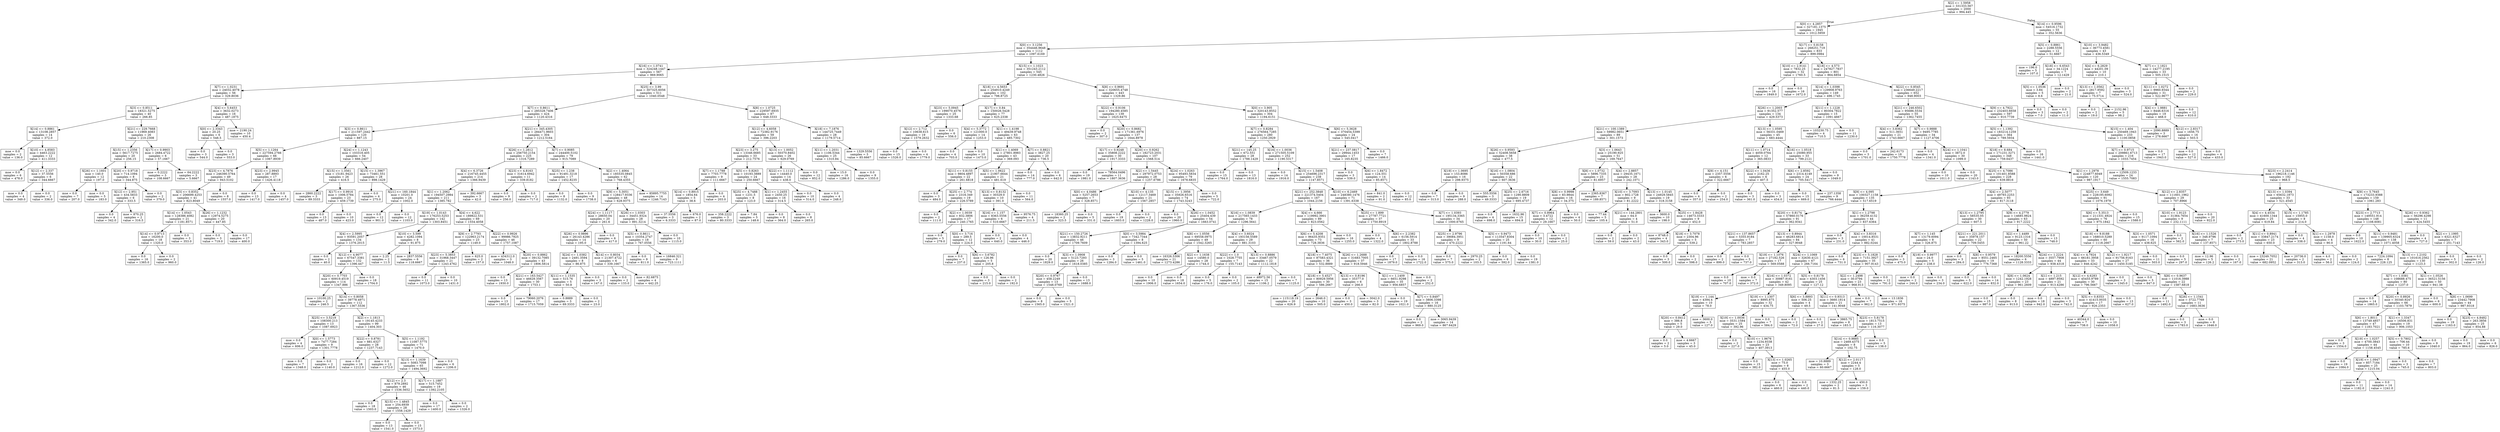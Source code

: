 digraph Tree {
node [shape=box] ;
0 [label="X[2] <= 1.5958\nmse = 331333.567\nsamples = 2000\nvalue = 994.445"] ;
1 [label="X[0] <= 4.2857\nmse = 327181.1375\nsamples = 1945\nvalue = 1012.5959"] ;
0 -> 1 [labeldistance=2.5, labelangle=45, headlabel="True"] ;
2 [label="X[0] <= 3.1256\nmse = 354446.9648\nsamples = 1112\nvalue = 1097.6169"] ;
1 -> 2 ;
3 [label="X[16] <= 1.0741\nmse = 324248.1447\nsamples = 567\nvalue = 969.9065"] ;
2 -> 3 ;
4 [label="X[7] <= 1.0231\nmse = 24032.4078\nsamples = 56\nvalue = 329.8036"] ;
3 -> 4 ;
5 [label="X[3] <= 0.8511\nmse = 18321.5275\nsamples = 40\nvalue = 266.85"] ;
4 -> 5 ;
6 [label="X[14] <= 0.8861\nmse = 13108.2857\nsamples = 14\nvalue = 372.0"] ;
5 -> 6 ;
7 [label="mse = 0.0\nsamples = 2\nvalue = 136.0"] ;
6 -> 7 ;
8 [label="X[10] <= 4.8583\nmse = 4463.2222\nsamples = 12\nvalue = 411.3333"] ;
6 -> 8 ;
9 [label="mse = 0.0\nsamples = 6\nvalue = 478.0"] ;
8 -> 9 ;
10 [label="X[12] <= 2.337\nmse = 37.5556\nsamples = 6\nvalue = 344.6667"] ;
8 -> 10 ;
11 [label="mse = 0.0\nsamples = 4\nvalue = 349.0"] ;
10 -> 11 ;
12 [label="mse = 0.0\nsamples = 2\nvalue = 336.0"] ;
10 -> 12 ;
13 [label="X[21] <= 229.7668\nmse = 11969.4083\nsamples = 26\nvalue = 210.2308"] ;
5 -> 13 ;
14 [label="X[15] <= 1.2356\nmse = 5617.7275\nsamples = 20\nvalue = 256.15"] ;
13 -> 14 ;
15 [label="X[26] <= 1.1601\nmse = 140.0\nsamples = 12\nvalue = 197.0"] ;
14 -> 15 ;
16 [label="mse = 0.0\nsamples = 7\nvalue = 207.0"] ;
15 -> 16 ;
17 [label="mse = 0.0\nsamples = 5\nvalue = 183.0"] ;
15 -> 17 ;
18 [label="X[20] <= 0.9718\nmse = 714.1094\nsamples = 8\nvalue = 344.875"] ;
14 -> 18 ;
19 [label="X[12] <= 2.951\nmse = 434.5833\nsamples = 6\nvalue = 333.5"] ;
18 -> 19 ;
20 [label="mse = 0.0\nsamples = 4\nvalue = 342.0"] ;
19 -> 20 ;
21 [label="mse = 870.25\nsamples = 2\nvalue = 316.5"] ;
19 -> 21 ;
22 [label="mse = 0.0\nsamples = 2\nvalue = 379.0"] ;
18 -> 22 ;
23 [label="X[17] <= 0.9903\nmse = 2684.4722\nsamples = 6\nvalue = 57.1667"] ;
13 -> 23 ;
24 [label="mse = 0.2222\nsamples = 3\nvalue = 108.6667"] ;
23 -> 24 ;
25 [label="mse = 64.2222\nsamples = 3\nvalue = 5.6667"] ;
23 -> 25 ;
26 [label="X[4] <= 5.6453\nmse = 3632.0273\nsamples = 16\nvalue = 487.1875"] ;
4 -> 26 ;
27 [label="X[0] <= 2.3343\nmse = 20.25\nsamples = 6\nvalue = 548.5"] ;
26 -> 27 ;
28 [label="mse = 0.0\nsamples = 3\nvalue = 544.0"] ;
27 -> 28 ;
29 [label="mse = 0.0\nsamples = 3\nvalue = 553.0"] ;
27 -> 29 ;
30 [label="mse = 2190.24\nsamples = 10\nvalue = 450.4"] ;
26 -> 30 ;
31 [label="X[25] <= 3.99\nmse = 307325.6056\nsamples = 511\nvalue = 1040.0548"] ;
3 -> 31 ;
32 [label="X[7] <= 0.8611\nmse = 285328.7406\nsamples = 424\nvalue = 1120.4316"] ;
31 -> 32 ;
33 [label="X[3] <= 0.8611\nmse = 211597.2442\nsamples = 120\nvalue = 887.15"] ;
32 -> 33 ;
34 [label="X[5] <= 1.1264\nmse = 227594.2766\nsamples = 66\nvalue = 1067.8939"] ;
33 -> 34 ;
35 [label="X[23] <= 4.7876\nmse = 246390.5764\nsamples = 49\nvalue = 943.5102"] ;
34 -> 35 ;
36 [label="X[3] <= 0.8352\nmse = 206699.4253\nsamples = 41\nvalue = 823.8049"] ;
35 -> 36 ;
37 [label="X[14] <= 1.0543\nmse = 128386.4082\nsamples = 21\nvalue = 1181.8571"] ;
36 -> 37 ;
38 [label="X[14] <= 0.9713\nmse = 16200.0\nsamples = 18\nvalue = 1320.0"] ;
37 -> 38 ;
39 [label="mse = 0.0\nsamples = 16\nvalue = 1365.0"] ;
38 -> 39 ;
40 [label="mse = 0.0\nsamples = 2\nvalue = 960.0"] ;
38 -> 40 ;
41 [label="mse = 0.0\nsamples = 3\nvalue = 353.0"] ;
37 -> 41 ;
42 [label="X[26] <= 1.1232\nmse = 12974.5275\nsamples = 20\nvalue = 447.85"] ;
36 -> 42 ;
43 [label="mse = 0.0\nsamples = 3\nvalue = 719.0"] ;
42 -> 43 ;
44 [label="mse = 0.0\nsamples = 17\nvalue = 400.0"] ;
42 -> 44 ;
45 [label="mse = 0.0\nsamples = 8\nvalue = 1557.0"] ;
35 -> 45 ;
46 [label="X[23] <= 2.9945\nmse = 287.8893\nsamples = 17\nvalue = 1426.4118"] ;
34 -> 46 ;
47 [label="mse = 0.0\nsamples = 13\nvalue = 1417.0"] ;
46 -> 47 ;
48 [label="mse = 0.0\nsamples = 4\nvalue = 1457.0"] ;
46 -> 48 ;
49 [label="X[24] <= 1.1243\nmse = 103316.405\nsamples = 54\nvalue = 666.2407"] ;
33 -> 49 ;
50 [label="X[15] <= 1.3561\nmse = 15181.9423\nsamples = 26\nvalue = 416.5"] ;
49 -> 50 ;
51 [label="mse = 2860.2222\nsamples = 3\nvalue = 89.3333"] ;
50 -> 51 ;
52 [label="X[17] <= 0.9916\nmse = 1006.5784\nsamples = 23\nvalue = 459.1739"] ;
50 -> 52 ;
53 [label="mse = 0.0\nsamples = 13\nvalue = 487.0"] ;
52 -> 53 ;
54 [label="mse = 0.0\nsamples = 10\nvalue = 423.0"] ;
52 -> 54 ;
55 [label="X[15] <= 1.3967\nmse = 73461.551\nsamples = 28\nvalue = 898.1429"] ;
49 -> 55 ;
56 [label="mse = 0.0\nsamples = 4\nvalue = 275.0"] ;
55 -> 56 ;
57 [label="X[21] <= 160.1844\nmse = 10201.0\nsamples = 24\nvalue = 1002.0"] ;
55 -> 57 ;
58 [label="mse = 0.0\nsamples = 12\nvalue = 901.0"] ;
57 -> 58 ;
59 [label="mse = 0.0\nsamples = 12\nvalue = 1103.0"] ;
57 -> 59 ;
60 [label="X[21] <= 345.4305\nmse = 284471.9603\nsamples = 304\nvalue = 1212.5164"] ;
32 -> 60 ;
61 [label="X[26] <= 1.2812\nmse = 256750.2154\nsamples = 225\nvalue = 1316.7289"] ;
60 -> 61 ;
62 [label="X[4] <= 6.3726\nmse = 216745.4455\nsamples = 214\nvalue = 1366.9439"] ;
61 -> 62 ;
63 [label="X[1] <= 1.2062\nmse = 194507.2984\nsamples = 211\nvalue = 1385.782"] ;
62 -> 63 ;
64 [label="X[19] <= 1.0143\nmse = 176253.5253\nsamples = 142\nvalue = 1303.8451"] ;
63 -> 64 ;
65 [label="X[4] <= 2.5995\nmse = 93591.2057\nsamples = 134\nvalue = 1376.2015"] ;
64 -> 65 ;
66 [label="mse = 0.0\nsamples = 2\nvalue = 40.0"] ;
65 -> 66 ;
67 [label="X[12] <= 4.9077\nmse = 67547.3381\nsamples = 132\nvalue = 1396.447"] ;
65 -> 67 ;
68 [label="X[20] <= 0.7703\nmse = 60919.4519\nsamples = 114\nvalue = 1347.886"] ;
67 -> 68 ;
69 [label="mse = 10100.25\nsamples = 2\nvalue = 246.5"] ;
68 -> 69 ;
70 [label="X[14] <= 0.8058\nmse = 39778.4971\nsamples = 112\nvalue = 1367.5536"] ;
68 -> 70 ;
71 [label="X[25] <= 3.5219\nmse = 108300.213\nsamples = 13\nvalue = 1087.6923"] ;
70 -> 71 ;
72 [label="mse = 0.0\nsamples = 4\nvalue = 606.0"] ;
71 -> 72 ;
73 [label="X[0] <= 1.5773\nmse = 7477.7284\nsamples = 9\nvalue = 1301.7778"] ;
71 -> 73 ;
74 [label="mse = 0.0\nsamples = 7\nvalue = 1348.0"] ;
73 -> 74 ;
75 [label="mse = 0.0\nsamples = 2\nvalue = 1140.0"] ;
73 -> 75 ;
76 [label="X[2] <= 1.1813\nmse = 19145.4233\nsamples = 99\nvalue = 1404.303"] ;
70 -> 76 ;
77 [label="X[22] <= 0.8781\nmse = 881.6327\nsamples = 28\nvalue = 1237.7143"] ;
76 -> 77 ;
78 [label="mse = 0.0\nsamples = 16\nvalue = 1212.0"] ;
77 -> 78 ;
79 [label="mse = 0.0\nsamples = 12\nvalue = 1272.0"] ;
77 -> 79 ;
80 [label="X[5] <= 1.1192\nmse = 11087.5775\nsamples = 71\nvalue = 1470.0"] ;
76 -> 80 ;
81 [label="X[13] <= 1.1639\nmse = 5083.7098\nsamples = 65\nvalue = 1494.3692"] ;
80 -> 81 ;
82 [label="X[12] <= 2.3\nmse = 879.2892\nsamples = 46\nvalue = 1536.5652"] ;
81 -> 82 ;
83 [label="mse = 0.0\nsamples = 18\nvalue = 1503.0"] ;
82 -> 83 ;
84 [label="X[15] <= 1.4845\nmse = 254.6939\nsamples = 28\nvalue = 1558.1429"] ;
82 -> 84 ;
85 [label="mse = 0.0\nsamples = 13\nvalue = 1541.0"] ;
84 -> 85 ;
86 [label="mse = 0.0\nsamples = 15\nvalue = 1573.0"] ;
84 -> 86 ;
87 [label="X[17] <= 1.1887\nmse = 515.7452\nsamples = 19\nvalue = 1392.2105"] ;
81 -> 87 ;
88 [label="mse = 0.0\nsamples = 17\nvalue = 1400.0"] ;
87 -> 88 ;
89 [label="mse = 0.0\nsamples = 2\nvalue = 1326.0"] ;
87 -> 89 ;
90 [label="mse = 0.0\nsamples = 6\nvalue = 1206.0"] ;
80 -> 90 ;
91 [label="mse = 0.0\nsamples = 18\nvalue = 1704.0"] ;
67 -> 91 ;
92 [label="X[10] <= 3.599\nmse = 4282.1094\nsamples = 8\nvalue = 91.875"] ;
64 -> 92 ;
93 [label="mse = 2.25\nsamples = 2\nvalue = 11.5"] ;
92 -> 93 ;
94 [label="mse = 2837.5556\nsamples = 6\nvalue = 118.6667"] ;
92 -> 94 ;
95 [label="X[4] <= 4.622\nmse = 189822.531\nsamples = 69\nvalue = 1554.4058"] ;
63 -> 95 ;
96 [label="X[9] <= 2.7793\nmse = 122963.2174\nsamples = 23\nvalue = 1149.0"] ;
95 -> 96 ;
97 [label="X[23] <= 5.3853\nmse = 31968.3447\nsamples = 21\nvalue = 1243.4762"] ;
96 -> 97 ;
98 [label="mse = 0.0\nsamples = 11\nvalue = 1073.0"] ;
97 -> 98 ;
99 [label="mse = 0.0\nsamples = 10\nvalue = 1431.0"] ;
97 -> 99 ;
100 [label="mse = 625.0\nsamples = 2\nvalue = 157.0"] ;
96 -> 100 ;
101 [label="X[22] <= 0.9926\nmse = 99986.7925\nsamples = 46\nvalue = 1757.1087"] ;
95 -> 101 ;
102 [label="mse = 434312.0\nsamples = 3\nvalue = 1048.0"] ;
101 -> 102 ;
103 [label="X[20] <= 0.8862\nmse = 39132.7085\nsamples = 43\nvalue = 1806.5814"] ;
101 -> 103 ;
104 [label="mse = 0.0\nsamples = 13\nvalue = 1930.0"] ;
103 -> 104 ;
105 [label="X[21] <= 163.5427\nmse = 46629.3567\nsamples = 30\nvalue = 1753.1"] ;
103 -> 105 ;
106 [label="mse = 0.0\nsamples = 13\nvalue = 1802.0"] ;
105 -> 106 ;
107 [label="mse = 79060.2076\nsamples = 17\nvalue = 1715.7059"] ;
105 -> 107 ;
108 [label="mse = 392.6667\nsamples = 3\nvalue = 42.0"] ;
62 -> 108 ;
109 [label="X[23] <= 4.8163\nmse = 31614.6942\nsamples = 11\nvalue = 339.8182"] ;
61 -> 109 ;
110 [label="mse = 0.0\nsamples = 9\nvalue = 256.0"] ;
109 -> 110 ;
111 [label="mse = 0.0\nsamples = 2\nvalue = 717.0"] ;
109 -> 111 ;
112 [label="X[7] <= 0.9085\nmse = 244400.5102\nsamples = 79\nvalue = 915.7089"] ;
60 -> 112 ;
113 [label="X[25] <= 1.238\nmse = 91491.3218\nsamples = 17\nvalue = 1452.8235"] ;
112 -> 113 ;
114 [label="mse = 0.0\nsamples = 8\nvalue = 1132.0"] ;
113 -> 114 ;
115 [label="mse = 0.0\nsamples = 9\nvalue = 1738.0"] ;
113 -> 115 ;
116 [label="X[2] <= 1.4064\nmse = 185535.0845\nsamples = 62\nvalue = 768.4355"] ;
112 -> 116 ;
117 [label="X[9] <= 5.3051\nmse = 128417.9336\nsamples = 48\nvalue = 628.9375"] ;
116 -> 117 ;
118 [label="X[24] <= 1.1117\nmse = 28650.04\nsamples = 20\nvalue = 261.6"] ;
117 -> 118 ;
119 [label="X[26] <= 0.9896\nmse = 26143.4286\nsamples = 14\nvalue = 195.0"] ;
118 -> 119 ;
120 [label="X[24] <= 1.0382\nmse = 2491.3594\nsamples = 8\nvalue = 86.875"] ;
119 -> 120 ;
121 [label="X[11] <= 1.1535\nmse = 515.76\nsamples = 5\nvalue = 50.8"] ;
120 -> 121 ;
122 [label="mse = 0.8889\nsamples = 3\nvalue = 69.3333"] ;
121 -> 122 ;
123 [label="mse = 0.0\nsamples = 2\nvalue = 23.0"] ;
121 -> 123 ;
124 [label="mse = 0.0\nsamples = 3\nvalue = 147.0"] ;
120 -> 124 ;
125 [label="X[14] <= 0.8034\nmse = 21307.4722\nsamples = 6\nvalue = 339.1667"] ;
119 -> 125 ;
126 [label="mse = 0.0\nsamples = 2\nvalue = 133.0"] ;
125 -> 126 ;
127 [label="mse = 82.6875\nsamples = 4\nvalue = 442.25"] ;
125 -> 127 ;
128 [label="mse = 0.0\nsamples = 6\nvalue = 417.0"] ;
118 -> 128 ;
129 [label="X[26] <= 1.0303\nmse = 34451.9324\nsamples = 28\nvalue = 891.3214"] ;
117 -> 129 ;
130 [label="X[5] <= 0.8611\nmse = 10354.2747\nsamples = 18\nvalue = 767.0556"] ;
129 -> 130 ;
131 [label="mse = 0.0\nsamples = 9\nvalue = 811.0"] ;
130 -> 131 ;
132 [label="mse = 16846.321\nsamples = 9\nvalue = 723.1111"] ;
130 -> 132 ;
133 [label="mse = 0.0\nsamples = 10\nvalue = 1115.0"] ;
129 -> 133 ;
134 [label="mse = 85895.7755\nsamples = 14\nvalue = 1246.7143"] ;
116 -> 134 ;
135 [label="X[8] <= 1.0725\nmse = 229597.6935\nsamples = 87\nvalue = 648.3333"] ;
31 -> 135 ;
136 [label="X[12] <= 4.6058\nmse = 72382.9176\nsamples = 59\nvalue = 396.2203"] ;
135 -> 136 ;
137 [label="X[23] <= 3.275\nmse = 13346.6685\nsamples = 33\nvalue = 212.7576"] ;
136 -> 137 ;
138 [label="X[7] <= 1.1788\nmse = 7703.7778\nsamples = 9\nvalue = 111.6667"] ;
137 -> 138 ;
139 [label="X[14] <= 0.8915\nmse = 1854.64\nsamples = 5\nvalue = 38.6"] ;
138 -> 139 ;
140 [label="mse = 37.5556\nsamples = 3\nvalue = 6.3333"] ;
139 -> 140 ;
141 [label="mse = 676.0\nsamples = 2\nvalue = 87.0"] ;
139 -> 141 ;
142 [label="mse = 0.0\nsamples = 4\nvalue = 203.0"] ;
138 -> 142 ;
143 [label="X[5] <= 0.8263\nmse = 10193.3889\nsamples = 24\nvalue = 250.6667"] ;
137 -> 143 ;
144 [label="X[25] <= 4.7488\nmse = 1231.5\nsamples = 8\nvalue = 123.0"] ;
143 -> 144 ;
145 [label="mse = 358.2222\nsamples = 3\nvalue = 80.3333"] ;
144 -> 145 ;
146 [label="mse = 7.84\nsamples = 5\nvalue = 148.6"] ;
144 -> 146 ;
147 [label="X[1] <= 1.2455\nmse = 2450.25\nsamples = 16\nvalue = 314.5"] ;
143 -> 147 ;
148 [label="mse = 0.0\nsamples = 8\nvalue = 364.0"] ;
147 -> 148 ;
149 [label="mse = 0.0\nsamples = 8\nvalue = 265.0"] ;
147 -> 149 ;
150 [label="X[13] <= 1.0052\nmse = 50370.8402\nsamples = 26\nvalue = 629.0769"] ;
136 -> 150 ;
151 [label="X[22] <= 1.1112\nmse = 14440.0\nsamples = 14\nvalue = 438.0"] ;
150 -> 151 ;
152 [label="mse = 0.0\nsamples = 10\nvalue = 514.0"] ;
151 -> 152 ;
153 [label="mse = 0.0\nsamples = 4\nvalue = 248.0"] ;
151 -> 153 ;
154 [label="mse = 0.0\nsamples = 12\nvalue = 852.0"] ;
150 -> 154 ;
155 [label="X[18] <= 7.1876\nmse = 144725.7449\nsamples = 28\nvalue = 1179.5714"] ;
135 -> 155 ;
156 [label="X[11] <= 1.2031\nmse = 1106.5344\nsamples = 25\nvalue = 1310.84"] ;
155 -> 156 ;
157 [label="mse = 15.0\nsamples = 16\nvalue = 1286.0"] ;
156 -> 157 ;
158 [label="mse = 0.0\nsamples = 9\nvalue = 1355.0"] ;
156 -> 158 ;
159 [label="mse = 1329.5556\nsamples = 3\nvalue = 85.6667"] ;
155 -> 159 ;
160 [label="X[15] <= 1.1023\nmse = 351243.2112\nsamples = 545\nvalue = 1230.4826"] ;
2 -> 160 ;
161 [label="X[18] <= 4.5653\nmse = 254910.4249\nsamples = 102\nvalue = 798.8725"] ;
160 -> 161 ;
162 [label="X[23] <= 5.0945\nmse = 199070.4576\nsamples = 25\nvalue = 1333.68"] ;
161 -> 162 ;
163 [label="X[12] <= 2.712\nmse = 10638.615\nsamples = 19\nvalue = 1579.2632"] ;
162 -> 163 ;
164 [label="mse = 0.0\nsamples = 15\nvalue = 1526.0"] ;
163 -> 164 ;
165 [label="mse = 0.0\nsamples = 4\nvalue = 1779.0"] ;
163 -> 165 ;
166 [label="mse = 0.0\nsamples = 6\nvalue = 556.0"] ;
162 -> 166 ;
167 [label="X[17] <= 0.84\nmse = 150026.5428\nsamples = 77\nvalue = 625.2338"] ;
161 -> 167 ;
168 [label="X[4] <= 5.3772\nmse = 121000.0\nsamples = 14\nvalue = 1253.0"] ;
167 -> 168 ;
169 [label="mse = 0.0\nsamples = 4\nvalue = 703.0"] ;
168 -> 169 ;
170 [label="mse = 0.0\nsamples = 10\nvalue = 1473.0"] ;
168 -> 170 ;
171 [label="X[1] <= 1.4198\nmse = 49439.9748\nsamples = 63\nvalue = 485.7302"] ;
167 -> 171 ;
172 [label="X[1] <= 1.4069\nmse = 27801.8983\nsamples = 43\nvalue = 369.093"] ;
171 -> 172 ;
173 [label="X[11] <= 0.8155\nmse = 9804.4897\nsamples = 22\nvalue = 261.6818"] ;
172 -> 173 ;
174 [label="mse = 0.0\nsamples = 3\nvalue = 484.0"] ;
173 -> 174 ;
175 [label="X[25] <= 2.774\nmse = 2316.349\nsamples = 19\nvalue = 226.5789"] ;
173 -> 175 ;
176 [label="mse = 0.0\nsamples = 2\nvalue = 111.0"] ;
175 -> 176 ;
177 [label="X[2] <= 1.0039\nmse = 832.3806\nsamples = 17\nvalue = 240.1765"] ;
175 -> 177 ;
178 [label="mse = 0.0\nsamples = 5\nvalue = 279.0"] ;
177 -> 178 ;
179 [label="X[0] <= 3.716\nmse = 289.5\nsamples = 12\nvalue = 224.0"] ;
177 -> 179 ;
180 [label="mse = 0.0\nsamples = 7\nvalue = 237.0"] ;
179 -> 180 ;
181 [label="X[6] <= 3.6782\nmse = 126.96\nsamples = 5\nvalue = 205.8"] ;
179 -> 181 ;
182 [label="mse = 0.0\nsamples = 3\nvalue = 215.0"] ;
181 -> 182 ;
183 [label="mse = 0.0\nsamples = 2\nvalue = 192.0"] ;
181 -> 183 ;
184 [label="X[5] <= 1.0622\nmse = 21907.6644\nsamples = 21\nvalue = 481.619"] ;
172 -> 184 ;
185 [label="X[13] <= 0.8132\nmse = 30329.0\nsamples = 10\nvalue = 391.0"] ;
184 -> 185 ;
186 [label="X[16] <= 1.157\nmse = 8363.5556\nsamples = 6\nvalue = 510.6667"] ;
185 -> 186 ;
187 [label="mse = 0.0\nsamples = 2\nvalue = 640.0"] ;
186 -> 187 ;
188 [label="mse = 0.0\nsamples = 4\nvalue = 446.0"] ;
186 -> 188 ;
189 [label="mse = 9576.75\nsamples = 4\nvalue = 211.5"] ;
185 -> 189 ;
190 [label="mse = 0.0\nsamples = 11\nvalue = 564.0"] ;
184 -> 190 ;
191 [label="X[7] <= 0.8821\nmse = 3827.25\nsamples = 20\nvalue = 736.5"] ;
171 -> 191 ;
192 [label="mse = 0.0\nsamples = 14\nvalue = 777.0"] ;
191 -> 192 ;
193 [label="mse = 0.0\nsamples = 6\nvalue = 642.0"] ;
191 -> 193 ;
194 [label="X[8] <= 0.9691\nmse = 320655.4748\nsamples = 443\nvalue = 1329.86"] ;
160 -> 194 ;
195 [label="X[22] <= 0.9106\nmse = 194280.4585\nsamples = 139\nvalue = 1625.6475"] ;
194 -> 195 ;
196 [label="mse = 0.0\nsamples = 2\nvalue = 307.0"] ;
195 -> 196 ;
197 [label="X[20] <= 0.8682\nmse = 171361.6976\nsamples = 137\nvalue = 1644.8978"] ;
195 -> 197 ;
198 [label="X[17] <= 0.9248\nmse = 35808.2222\nsamples = 30\nvalue = 1917.3333"] ;
197 -> 198 ;
199 [label="mse = 0.0\nsamples = 19\nvalue = 1981.0"] ;
198 -> 199 ;
200 [label="mse = 78564.0496\nsamples = 11\nvalue = 1807.3636"] ;
198 -> 200 ;
201 [label="X[20] <= 0.9262\nmse = 182723.2031\nsamples = 107\nvalue = 1568.514"] ;
197 -> 201 ;
202 [label="X[2] <= 1.5445\nmse = 297972.0753\nsamples = 28\nvalue = 1257.6786"] ;
201 -> 202 ;
203 [label="X[0] <= 4.0486\nmse = 5257.2653\nsamples = 7\nvalue = 328.8571"] ;
202 -> 203 ;
204 [label="mse = 18360.25\nsamples = 2\nvalue = 323.5"] ;
203 -> 204 ;
205 [label="mse = 0.0\nsamples = 5\nvalue = 331.0"] ;
203 -> 205 ;
206 [label="X[10] <= 4.135\nmse = 12117.3469\nsamples = 21\nvalue = 1567.2857"] ;
202 -> 206 ;
207 [label="mse = 0.0\nsamples = 19\nvalue = 1603.0"] ;
206 -> 207 ;
208 [label="mse = 0.0\nsamples = 2\nvalue = 1228.0"] ;
206 -> 208 ;
209 [label="X[24] <= 1.0263\nmse = 95493.5834\nsamples = 79\nvalue = 1678.6835"] ;
201 -> 209 ;
210 [label="X[15] <= 1.3956\nmse = 35926.6516\nsamples = 74\nvalue = 1743.3243"] ;
209 -> 210 ;
211 [label="mse = 0.0\nsamples = 20\nvalue = 1960.0"] ;
210 -> 211 ;
212 [label="X[26] <= 1.0452\nmse = 25404.439\nsamples = 54\nvalue = 1663.0741"] ;
210 -> 212 ;
213 [label="X[21] <= 150.2726\nmse = 13832.9211\nsamples = 46\nvalue = 1709.7609"] ;
212 -> 213 ;
214 [label="mse = 0.0\nsamples = 20\nvalue = 1829.0"] ;
213 -> 214 ;
215 [label="X[3] <= 1.0908\nmse = 5123.7293\nsamples = 26\nvalue = 1618.0385"] ;
213 -> 215 ;
216 [label="X[20] <= 0.9767\nmse = 458.2249\nsamples = 13\nvalue = 1548.0769"] ;
215 -> 216 ;
217 [label="mse = 0.0\nsamples = 8\nvalue = 1565.0"] ;
216 -> 217 ;
218 [label="mse = 0.0\nsamples = 5\nvalue = 1521.0"] ;
216 -> 218 ;
219 [label="mse = 0.0\nsamples = 13\nvalue = 1688.0"] ;
215 -> 219 ;
220 [label="X[0] <= 3.5984\nmse = 7342.7344\nsamples = 8\nvalue = 1394.625"] ;
212 -> 220 ;
221 [label="mse = 0.0\nsamples = 3\nvalue = 1284.0"] ;
220 -> 221 ;
222 [label="mse = 0.0\nsamples = 5\nvalue = 1461.0"] ;
220 -> 222 ;
223 [label="mse = 0.0\nsamples = 5\nvalue = 722.0"] ;
209 -> 223 ;
224 [label="X[0] <= 3.905\nmse = 320143.8552\nsamples = 304\nvalue = 1194.6151"] ;
194 -> 224 ;
225 [label="X[7] <= 0.8284\nmse = 276564.7285\nsamples = 280\nvalue = 1250.2929"] ;
224 -> 225 ;
226 [label="X[21] <= 145.25\nmse = 672.551\nsamples = 28\nvalue = 1788.1429"] ;
225 -> 226 ;
227 [label="mse = 0.0\nsamples = 15\nvalue = 1764.0"] ;
226 -> 227 ;
228 [label="mse = 0.0\nsamples = 13\nvalue = 1816.0"] ;
226 -> 228 ;
229 [label="X[16] <= 1.0036\nmse = 271505.5109\nsamples = 252\nvalue = 1190.5317"] ;
225 -> 229 ;
230 [label="mse = 0.0\nsamples = 14\nvalue = 1916.0"] ;
229 -> 230 ;
231 [label="X[15] <= 1.5408\nmse = 254696.2317\nsamples = 238\nvalue = 1147.8571"] ;
229 -> 231 ;
232 [label="X[21] <= 252.3848\nmse = 221374.5404\nsamples = 167\nvalue = 1044.2156"] ;
231 -> 232 ;
233 [label="X[16] <= 1.0839\nmse = 217565.1433\nsamples = 78\nvalue = 1296.5641"] ;
232 -> 233 ;
234 [label="X[8] <= 1.0556\nmse = 69558.0975\nsamples = 49\nvalue = 1542.3265"] ;
233 -> 234 ;
235 [label="mse = 16326.5306\nsamples = 21\nvalue = 1273.4286"] ;
234 -> 235 ;
236 [label="X[2] <= 1.1638\nmse = 14580.0\nsamples = 28\nvalue = 1744.0"] ;
234 -> 236 ;
237 [label="mse = 0.0\nsamples = 10\nvalue = 1906.0"] ;
236 -> 237 ;
238 [label="mse = 0.0\nsamples = 18\nvalue = 1654.0"] ;
236 -> 238 ;
239 [label="X[4] <= 3.6024\nmse = 193156.5589\nsamples = 29\nvalue = 881.3103"] ;
233 -> 239 ;
240 [label="X[22] <= 1.0\nmse = 1028.7755\nsamples = 7\nvalue = 155.7143"] ;
239 -> 240 ;
241 [label="mse = 0.0\nsamples = 5\nvalue = 176.0"] ;
240 -> 241 ;
242 [label="mse = 0.0\nsamples = 2\nvalue = 105.0"] ;
240 -> 242 ;
243 [label="X[13] <= 0.8886\nmse = 33467.0579\nsamples = 22\nvalue = 1112.1818"] ;
239 -> 243 ;
244 [label="mse = 48972.56\nsamples = 15\nvalue = 1106.2"] ;
243 -> 244 ;
245 [label="mse = 0.0\nsamples = 7\nvalue = 1125.0"] ;
243 -> 245 ;
246 [label="X[4] <= 4.666\nmse = 119992.3901\nsamples = 89\nvalue = 823.0562"] ;
232 -> 246 ;
247 [label="X[6] <= 5.4208\nmse = 96435.9351\nsamples = 73\nvalue = 728.3836"] ;
246 -> 247 ;
248 [label="X[18] <= 7.4075\nmse = 87583.4321\nsamples = 36\nvalue = 532.8889"] ;
247 -> 248 ;
249 [label="X[18] <= 5.4527\nmse = 80929.5956\nsamples = 30\nvalue = 586.2667"] ;
248 -> 249 ;
250 [label="mse = 115118.19\nsamples = 20\nvalue = 626.9"] ;
249 -> 250 ;
251 [label="mse = 2646.0\nsamples = 10\nvalue = 505.0"] ;
249 -> 251 ;
252 [label="X[13] <= 0.8196\nmse = 35377.0\nsamples = 6\nvalue = 266.0"] ;
248 -> 252 ;
253 [label="mse = 0.0\nsamples = 3\nvalue = 450.0"] ;
252 -> 253 ;
254 [label="mse = 3042.0\nsamples = 3\nvalue = 82.0"] ;
252 -> 254 ;
255 [label="X[26] <= 1.2688\nmse = 31683.7005\nsamples = 37\nvalue = 918.5946"] ;
247 -> 255 ;
256 [label="X[1] <= 1.1409\nmse = 6651.9298\nsamples = 35\nvalue = 956.6857"] ;
255 -> 256 ;
257 [label="mse = 0.0\nsamples = 19\nvalue = 1021.0"] ;
256 -> 257 ;
258 [label="X[7] <= 0.8497\nmse = 3806.3398\nsamples = 16\nvalue = 880.3125"] ;
256 -> 258 ;
259 [label="mse = 0.0\nsamples = 2\nvalue = 969.0"] ;
258 -> 259 ;
260 [label="mse = 3065.9439\nsamples = 14\nvalue = 867.6429"] ;
258 -> 260 ;
261 [label="mse = 0.0\nsamples = 2\nvalue = 252.0"] ;
255 -> 261 ;
262 [label="mse = 0.0\nsamples = 16\nvalue = 1255.0"] ;
246 -> 262 ;
263 [label="X[10] <= 6.2469\nmse = 248380.1476\nsamples = 71\nvalue = 1391.6338"] ;
231 -> 263 ;
264 [label="X[25] <= 1.899\nmse = 27787.7721\nsamples = 37\nvalue = 1750.8919"] ;
263 -> 264 ;
265 [label="mse = 0.0\nsamples = 4\nvalue = 1322.0"] ;
264 -> 265 ;
266 [label="X[6] <= 2.2382\nmse = 6156.5914\nsamples = 33\nvalue = 1802.8788"] ;
264 -> 266 ;
267 [label="mse = 0.0\nsamples = 17\nvalue = 1879.0"] ;
266 -> 267 ;
268 [label="mse = 0.0\nsamples = 16\nvalue = 1722.0"] ;
266 -> 268 ;
269 [label="X[7] <= 1.0393\nmse = 195134.3365\nsamples = 34\nvalue = 1000.6765"] ;
263 -> 269 ;
270 [label="X[25] <= 2.9796\nmse = 39084.3951\nsamples = 9\nvalue = 470.2222"] ;
269 -> 270 ;
271 [label="mse = 0.0\nsamples = 7\nvalue = 575.0"] ;
270 -> 271 ;
272 [label="mse = 2970.25\nsamples = 2\nvalue = 103.5"] ;
270 -> 272 ;
273 [label="X[5] <= 0.9473\nmse = 113547.8304\nsamples = 25\nvalue = 1191.64"] ;
269 -> 273 ;
274 [label="mse = 0.0\nsamples = 6\nvalue = 592.0"] ;
273 -> 274 ;
275 [label="mse = 0.0\nsamples = 19\nvalue = 1381.0"] ;
273 -> 275 ;
276 [label="X[6] <= 5.3628\nmse = 370454.5399\nsamples = 24\nvalue = 545.0417"] ;
224 -> 276 ;
277 [label="X[21] <= 237.0817\nmse = 29944.1453\nsamples = 17\nvalue = 165.8235"] ;
276 -> 277 ;
278 [label="mse = 0.0\nsamples = 3\nvalue = 539.0"] ;
277 -> 278 ;
279 [label="X[6] <= 1.8472\nmse = 124.551\nsamples = 14\nvalue = 85.8571"] ;
277 -> 279 ;
280 [label="mse = 841.0\nsamples = 2\nvalue = 91.0"] ;
279 -> 280 ;
281 [label="mse = 0.0\nsamples = 12\nvalue = 85.0"] ;
279 -> 281 ;
282 [label="mse = 0.0\nsamples = 7\nvalue = 1466.0"] ;
276 -> 282 ;
283 [label="X[17] <= 0.8158\nmse = 268251.719\nsamples = 833\nvalue = 899.0984"] ;
1 -> 283 ;
284 [label="X[10] <= 2.9141\nmse = 7832.25\nsamples = 32\nvalue = 1760.5"] ;
283 -> 284 ;
285 [label="mse = 0.0\nsamples = 16\nvalue = 1849.0"] ;
284 -> 285 ;
286 [label="mse = 0.0\nsamples = 16\nvalue = 1672.0"] ;
284 -> 286 ;
287 [label="X[18] <= 4.573\nmse = 247827.7837\nsamples = 801\nvalue = 864.6854"] ;
283 -> 287 ;
288 [label="X[14] <= 1.0398\nmse = 129908.9763\nsamples = 149\nvalue = 496.1745"] ;
287 -> 288 ;
289 [label="X[26] <= 1.2003\nmse = 91352.577\nsamples = 134\nvalue = 429.5373"] ;
288 -> 289 ;
290 [label="X[21] <= 100.1389\nmse = 59982.0651\nsamples = 89\nvalue = 301.1573"] ;
289 -> 290 ;
291 [label="X[26] <= 0.9593\nmse = 52408.5658\nsamples = 38\nvalue = 477.5"] ;
290 -> 291 ;
292 [label="X[19] <= 1.0695\nmse = 153.8086\nsamples = 16\nvalue = 298.9375"] ;
291 -> 292 ;
293 [label="mse = 0.0\nsamples = 7\nvalue = 313.0"] ;
292 -> 293 ;
294 [label="mse = 0.0\nsamples = 9\nvalue = 288.0"] ;
292 -> 294 ;
295 [label="X[16] <= 1.0804\nmse = 50358.686\nsamples = 22\nvalue = 607.3636"] ;
291 -> 295 ;
296 [label="mse = 555.5556\nsamples = 3\nvalue = 49.3333"] ;
295 -> 296 ;
297 [label="X[25] <= 2.6716\nmse = 1290.8809\nsamples = 19\nvalue = 695.4737"] ;
295 -> 297 ;
298 [label="mse = 0.0\nsamples = 4\nvalue = 698.0"] ;
297 -> 298 ;
299 [label="mse = 1632.96\nsamples = 15\nvalue = 694.8"] ;
297 -> 299 ;
300 [label="X[3] <= 1.0643\nmse = 25190.925\nsamples = 51\nvalue = 169.7647"] ;
290 -> 300 ;
301 [label="X[8] <= 1.0732\nmse = 5896.7335\nsamples = 23\nvalue = 81.6957"] ;
300 -> 301 ;
302 [label="X[8] <= 0.9998\nmse = 83.9844\nsamples = 16\nvalue = 34.375"] ;
301 -> 302 ;
303 [label="X[7] <= 0.8964\nmse = 3.4722\nsamples = 12\nvalue = 29.1667"] ;
302 -> 303 ;
304 [label="mse = 0.0\nsamples = 10\nvalue = 30.0"] ;
303 -> 304 ;
305 [label="mse = 0.0\nsamples = 2\nvalue = 25.0"] ;
303 -> 305 ;
306 [label="mse = 0.0\nsamples = 4\nvalue = 50.0"] ;
302 -> 306 ;
307 [label="mse = 2365.8367\nsamples = 7\nvalue = 189.8571"] ;
301 -> 307 ;
308 [label="X[4] <= 2.8857\nmse = 29435.1671\nsamples = 28\nvalue = 242.1071"] ;
300 -> 308 ;
309 [label="X[10] <= 3.7093\nmse = 802.1728\nsamples = 9\nvalue = 81.2222"] ;
308 -> 309 ;
310 [label="mse = 77.44\nsamples = 5\nvalue = 105.4"] ;
309 -> 310 ;
311 [label="X[21] <= 144.2801\nmse = 64.0\nsamples = 4\nvalue = 51.0"] ;
309 -> 311 ;
312 [label="mse = 0.0\nsamples = 2\nvalue = 59.0"] ;
311 -> 312 ;
313 [label="mse = 0.0\nsamples = 2\nvalue = 43.0"] ;
311 -> 313 ;
314 [label="X[13] <= 1.0145\nmse = 24929.5845\nsamples = 19\nvalue = 318.3158"] ;
308 -> 314 ;
315 [label="mse = 3600.0\nsamples = 10\nvalue = 198.0"] ;
314 -> 315 ;
316 [label="X[25] <= 1.8428\nmse = 14673.3333\nsamples = 9\nvalue = 452.0"] ;
314 -> 316 ;
317 [label="mse = 8748.0\nsamples = 4\nvalue = 343.0"] ;
316 -> 317 ;
318 [label="X[18] <= 3.7078\nmse = 2304.96\nsamples = 5\nvalue = 539.2"] ;
316 -> 318 ;
319 [label="mse = 0.0\nsamples = 3\nvalue = 500.0"] ;
318 -> 319 ;
320 [label="mse = 0.0\nsamples = 2\nvalue = 598.0"] ;
318 -> 320 ;
321 [label="X[13] <= 1.0595\nmse = 56331.0469\nsamples = 45\nvalue = 683.4444"] ;
289 -> 321 ;
322 [label="X[11] <= 1.0714\nmse = 4059.0764\nsamples = 12\nvalue = 365.0833"] ;
321 -> 322 ;
323 [label="X[9] <= 4.151\nmse = 2357.5556\nsamples = 6\nvalue = 322.6667"] ;
322 -> 323 ;
324 [label="mse = 0.0\nsamples = 4\nvalue = 357.0"] ;
323 -> 324 ;
325 [label="mse = 0.0\nsamples = 2\nvalue = 254.0"] ;
323 -> 325 ;
326 [label="X[22] <= 1.0436\nmse = 2162.25\nsamples = 6\nvalue = 407.5"] ;
322 -> 326 ;
327 [label="mse = 0.0\nsamples = 3\nvalue = 361.0"] ;
326 -> 327 ;
328 [label="mse = 0.0\nsamples = 3\nvalue = 454.0"] ;
326 -> 328 ;
329 [label="X[16] <= 1.0518\nmse = 25080.955\nsamples = 33\nvalue = 799.2121"] ;
321 -> 329 ;
330 [label="X[6] <= 2.8592\nmse = 2314.4149\nsamples = 24\nvalue = 705.5417"] ;
329 -> 330 ;
331 [label="mse = 0.0\nsamples = 15\nvalue = 669.0"] ;
330 -> 331 ;
332 [label="mse = 237.1358\nsamples = 9\nvalue = 766.4444"] ;
330 -> 332 ;
333 [label="mse = 0.0\nsamples = 9\nvalue = 1049.0"] ;
329 -> 333 ;
334 [label="X[11] <= 1.1228\nmse = 80304.7822\nsamples = 15\nvalue = 1091.4667"] ;
288 -> 334 ;
335 [label="mse = 103230.75\nsamples = 4\nvalue = 710.5"] ;
334 -> 335 ;
336 [label="mse = 0.0\nsamples = 11\nvalue = 1230.0"] ;
334 -> 336 ;
337 [label="X[22] <= 0.8545\nmse = 236649.2217\nsamples = 652\nvalue = 948.9003"] ;
287 -> 337 ;
338 [label="X[21] <= 246.6502\nmse = 95686.5534\nsamples = 55\nvalue = 1362.7455"] ;
337 -> 338 ;
339 [label="X[4] <= 3.8362\nmse = 511.3651\nsamples = 21\nvalue = 1743.6667"] ;
338 -> 339 ;
340 [label="mse = 0.0\nsamples = 3\nvalue = 1701.0"] ;
339 -> 340 ;
341 [label="mse = 242.6173\nsamples = 18\nvalue = 1750.7778"] ;
339 -> 341 ;
342 [label="X[7] <= 0.9888\nmse = 9495.7785\nsamples = 34\nvalue = 1127.4706"] ;
338 -> 342 ;
343 [label="mse = 0.0\nsamples = 4\nvalue = 1341.0"] ;
342 -> 343 ;
344 [label="X[24] <= 1.1041\nmse = 3872.0\nsamples = 30\nvalue = 1099.0"] ;
342 -> 344 ;
345 [label="mse = 0.0\nsamples = 10\nvalue = 1011.0"] ;
344 -> 345 ;
346 [label="mse = 0.0\nsamples = 20\nvalue = 1143.0"] ;
344 -> 346 ;
347 [label="X[9] <= 4.7922\nmse = 232403.6658\nsamples = 597\nvalue = 910.7739"] ;
337 -> 347 ;
348 [label="X[5] <= 1.1392\nmse = 183214.1259\nsamples = 364\nvalue = 789.5934"] ;
347 -> 348 ;
349 [label="X[18] <= 8.684\nmse = 171231.3271\nsamples = 348\nvalue = 759.6437"] ;
348 -> 349 ;
350 [label="X[25] <= 4.7086\nmse = 101401.8588\nsamples = 228\nvalue = 639.8816"] ;
349 -> 350 ;
351 [label="X[9] <= 4.095\nmse = 100327.1158\nsamples = 135\nvalue = 517.6519"] ;
350 -> 351 ;
352 [label="X[20] <= 0.8174\nmse = 57860.0176\nsamples = 91\nvalue = 362.9341"] ;
351 -> 352 ;
353 [label="X[21] <= 137.8657\nmse = 5355.9184\nsamples = 7\nvalue = 783.2857"] ;
352 -> 353 ;
354 [label="mse = 0.0\nsamples = 2\nvalue = 899.0"] ;
353 -> 354 ;
355 [label="mse = 0.0\nsamples = 5\nvalue = 737.0"] ;
353 -> 355 ;
356 [label="X[13] <= 0.8944\nmse = 46283.6814\nsamples = 84\nvalue = 327.9048"] ;
352 -> 356 ;
357 [label="X[19] <= 1.1076\nmse = 27182.526\nsamples = 17\nvalue = 569.0588"] ;
356 -> 357 ;
358 [label="mse = 0.0\nsamples = 10\nvalue = 707.0"] ;
357 -> 358 ;
359 [label="mse = 0.0\nsamples = 7\nvalue = 372.0"] ;
357 -> 359 ;
360 [label="X[24] <= 1.1069\nmse = 32630.4121\nsamples = 67\nvalue = 266.7164"] ;
356 -> 360 ;
361 [label="X[16] <= 1.0372\nmse = 30987.9161\nsamples = 42\nvalue = 349.8095"] ;
360 -> 361 ;
362 [label="X[19] <= 1.144\nmse = 4394.4\nsamples = 10\nvalue = 78.0"] ;
361 -> 362 ;
363 [label="X[20] <= 0.8412\nmse = 386.8\nsamples = 5\nvalue = 29.0"] ;
362 -> 363 ;
364 [label="mse = 0.0\nsamples = 2\nvalue = 5.0"] ;
363 -> 364 ;
365 [label="mse = 4.6667\nsamples = 3\nvalue = 45.0"] ;
363 -> 365 ;
366 [label="mse = 3600.0\nsamples = 5\nvalue = 127.0"] ;
362 -> 366 ;
367 [label="X[19] <= 1.1307\nmse = 8995.875\nsamples = 32\nvalue = 434.75"] ;
361 -> 367 ;
368 [label="X[19] <= 1.0036\nmse = 3531.1584\nsamples = 25\nvalue = 392.96"] ;
367 -> 368 ;
369 [label="mse = 0.0\nsamples = 2\nvalue = 227.0"] ;
368 -> 369 ;
370 [label="X[10] <= 1.9676\nmse = 1234.9338\nsamples = 23\nvalue = 407.3913"] ;
368 -> 370 ;
371 [label="mse = 0.0\nsamples = 15\nvalue = 382.0"] ;
370 -> 371 ;
372 [label="X[13] <= 1.0265\nmse = 75.0\nsamples = 8\nvalue = 455.0"] ;
370 -> 372 ;
373 [label="mse = 0.0\nsamples = 6\nvalue = 460.0"] ;
372 -> 373 ;
374 [label="mse = 0.0\nsamples = 2\nvalue = 440.0"] ;
372 -> 374 ;
375 [label="mse = 0.0\nsamples = 7\nvalue = 584.0"] ;
367 -> 375 ;
376 [label="X[5] <= 0.8178\nmse = 4303.1456\nsamples = 25\nvalue = 127.12"] ;
360 -> 376 ;
377 [label="X[6] <= 3.8893\nmse = 506.25\nsamples = 4\nvalue = 49.5"] ;
376 -> 377 ;
378 [label="mse = 0.0\nsamples = 2\nvalue = 72.0"] ;
377 -> 378 ;
379 [label="mse = 0.0\nsamples = 2\nvalue = 27.0"] ;
377 -> 379 ;
380 [label="X[11] <= 0.9313\nmse = 3660.1814\nsamples = 21\nvalue = 141.9048"] ;
376 -> 380 ;
381 [label="mse = 3865.75\nsamples = 8\nvalue = 183.5"] ;
380 -> 381 ;
382 [label="X[23] <= 5.8178\nmse = 1813.7515\nsamples = 13\nvalue = 116.3077"] ;
380 -> 382 ;
383 [label="X[14] <= 0.9885\nmse = 2469.4375\nsamples = 8\nvalue = 102.75"] ;
382 -> 383 ;
384 [label="mse = 10.8889\nsamples = 3\nvalue = 60.6667"] ;
383 -> 384 ;
385 [label="X[12] <= 2.0117\nmse = 2244.4\nsamples = 5\nvalue = 128.0"] ;
383 -> 385 ;
386 [label="mse = 1332.25\nsamples = 2\nvalue = 81.5"] ;
385 -> 386 ;
387 [label="mse = 450.0\nsamples = 3\nvalue = 159.0"] ;
385 -> 387 ;
388 [label="mse = 0.0\nsamples = 5\nvalue = 138.0"] ;
382 -> 388 ;
389 [label="X[1] <= 1.2798\nmse = 36259.4132\nsamples = 44\nvalue = 837.6364"] ;
351 -> 389 ;
390 [label="mse = 0.0\nsamples = 3\nvalue = 231.0"] ;
389 -> 390 ;
391 [label="X[4] <= 3.8316\nmse = 10014.8531\nsamples = 41\nvalue = 882.0244"] ;
389 -> 391 ;
392 [label="mse = 0.0\nsamples = 6\nvalue = 731.0"] ;
391 -> 392 ;
393 [label="X[23] <= 5.1828\nmse = 7151.3927\nsamples = 35\nvalue = 907.9143"] ;
391 -> 393 ;
394 [label="X[2] <= 1.2498\nmse = 30.0794\nsamples = 23\nvalue = 968.913"] ;
393 -> 394 ;
395 [label="mse = 0.0\nsamples = 7\nvalue = 962.0"] ;
394 -> 395 ;
396 [label="mse = 13.1836\nsamples = 16\nvalue = 971.9375"] ;
394 -> 396 ;
397 [label="mse = 0.0\nsamples = 12\nvalue = 791.0"] ;
393 -> 397 ;
398 [label="X[4] <= 2.5077\nmse = 49793.2253\nsamples = 93\nvalue = 817.3118"] ;
350 -> 398 ;
399 [label="X[13] <= 1.2795\nmse = 58535.05\nsamples = 30\nvalue = 607.5"] ;
398 -> 399 ;
400 [label="X[7] <= 1.145\nmse = 13179.6094\nsamples = 8\nvalue = 326.875"] ;
399 -> 400 ;
401 [label="mse = 0.0\nsamples = 3\nvalue = 475.0"] ;
400 -> 401 ;
402 [label="X[19] <= 0.9977\nmse = 24.0\nsamples = 5\nvalue = 238.0"] ;
400 -> 402 ;
403 [label="mse = 0.0\nsamples = 2\nvalue = 244.0"] ;
402 -> 403 ;
404 [label="mse = 0.0\nsamples = 3\nvalue = 234.0"] ;
402 -> 404 ;
405 [label="X[21] <= 221.2011\nmse = 35978.157\nsamples = 22\nvalue = 709.5455"] ;
399 -> 405 ;
406 [label="mse = 0.0\nsamples = 3\nvalue = 284.0"] ;
405 -> 406 ;
407 [label="X[8] <= 0.9579\nmse = 8551.2465\nsamples = 19\nvalue = 776.7368"] ;
405 -> 407 ;
408 [label="mse = 0.0\nsamples = 5\nvalue = 622.0"] ;
407 -> 408 ;
409 [label="mse = 0.0\nsamples = 14\nvalue = 832.0"] ;
407 -> 409 ;
410 [label="X[9] <= 4.2779\nmse = 14685.9824\nsamples = 63\nvalue = 917.2222"] ;
398 -> 410 ;
411 [label="X[2] <= 1.4489\nmse = 9123.1316\nsamples = 50\nvalue = 961.22"] ;
410 -> 411 ;
412 [label="mse = 18200.5556\nsamples = 6\nvalue = 1128.3333"] ;
411 -> 412 ;
413 [label="X[24] <= 1.2224\nmse = 3557.7908\nsamples = 44\nvalue = 938.4318"] ;
411 -> 413 ;
414 [label="X[8] <= 1.0624\nmse = 1242.1928\nsamples = 23\nvalue = 961.2609"] ;
413 -> 414 ;
415 [label="mse = 0.0\nsamples = 15\nvalue = 987.0"] ;
414 -> 415 ;
416 [label="mse = 0.0\nsamples = 8\nvalue = 913.0"] ;
414 -> 416 ;
417 [label="X[1] <= 1.215\nmse = 4897.9592\nsamples = 21\nvalue = 913.4286"] ;
413 -> 417 ;
418 [label="mse = 0.0\nsamples = 18\nvalue = 942.0"] ;
417 -> 418 ;
419 [label="mse = 0.0\nsamples = 3\nvalue = 742.0"] ;
417 -> 419 ;
420 [label="mse = 0.0\nsamples = 13\nvalue = 748.0"] ;
410 -> 420 ;
421 [label="X[1] <= 1.2978\nmse = 224877.6049\nsamples = 120\nvalue = 987.1917"] ;
349 -> 421 ;
422 [label="X[25] <= 3.649\nmse = 228195.6092\nsamples = 91\nvalue = 1076.1978"] ;
421 -> 422 ;
423 [label="X[6] <= 5.3513\nmse = 211331.4924\nsamples = 76\nvalue = 975.1842"] ;
422 -> 423 ;
424 [label="X[18] <= 9.8188\nmse = 168010.5289\nsamples = 60\nvalue = 1118.2667"] ;
423 -> 424 ;
425 [label="X[4] <= 4.7924\nmse = 66181.3958\nsamples = 33\nvalue = 846.4242"] ;
424 -> 425 ;
426 [label="X[12] <= 4.6283\nmse = 45455.9789\nsamples = 30\nvalue = 796.5667"] ;
425 -> 426 ;
427 [label="X[5] <= 0.8353\nmse = 41415.0035\nsamples = 17\nvalue = 926.2353"] ;
426 -> 427 ;
428 [label="mse = 40344.0\nsamples = 7\nvalue = 738.0"] ;
427 -> 428 ;
429 [label="mse = 0.0\nsamples = 10\nvalue = 1058.0"] ;
427 -> 429 ;
430 [label="mse = 0.0\nsamples = 13\nvalue = 627.0"] ;
426 -> 430 ;
431 [label="mse = 0.0\nsamples = 3\nvalue = 1345.0"] ;
425 -> 431 ;
432 [label="X[12] <= 1.9217\nmse = 91756.9163\nsamples = 27\nvalue = 1450.5185"] ;
424 -> 432 ;
433 [label="mse = 0.0\nsamples = 5\nvalue = 847.0"] ;
432 -> 433 ;
434 [label="X[8] <= 0.9637\nmse = 11016.3988\nsamples = 22\nvalue = 1587.6818"] ;
432 -> 434 ;
435 [label="mse = 0.0\nsamples = 11\nvalue = 1492.0"] ;
434 -> 435 ;
436 [label="X[26] <= 1.1541\nmse = 3722.7769\nsamples = 11\nvalue = 1683.3636"] ;
434 -> 436 ;
437 [label="mse = 0.0\nsamples = 3\nvalue = 1783.0"] ;
436 -> 437 ;
438 [label="mse = 0.0\nsamples = 8\nvalue = 1646.0"] ;
436 -> 438 ;
439 [label="X[3] <= 1.0571\nmse = 9117.1094\nsamples = 16\nvalue = 438.625"] ;
423 -> 439 ;
440 [label="mse = 0.0\nsamples = 11\nvalue = 503.0"] ;
439 -> 440 ;
441 [label="mse = 0.0\nsamples = 5\nvalue = 297.0"] ;
439 -> 441 ;
442 [label="mse = 0.0\nsamples = 15\nvalue = 1588.0"] ;
422 -> 442 ;
443 [label="X[12] <= 2.8357\nmse = 111601.1962\nsamples = 29\nvalue = 707.8966"] ;
421 -> 443 ;
444 [label="X[10] <= 1.9123\nmse = 31364.7654\nsamples = 9\nvalue = 232.1111"] ;
443 -> 444 ;
445 [label="mse = 0.0\nsamples = 2\nvalue = 562.0"] ;
444 -> 445 ;
446 [label="X[16] <= 1.1526\nmse = 348.9796\nsamples = 7\nvalue = 137.8571"] ;
444 -> 446 ;
447 [label="mse = 12.96\nsamples = 5\nvalue = 126.2"] ;
446 -> 447 ;
448 [label="mse = 0.0\nsamples = 2\nvalue = 167.0"] ;
446 -> 448 ;
449 [label="mse = 0.0\nsamples = 20\nvalue = 922.0"] ;
443 -> 449 ;
450 [label="mse = 0.0\nsamples = 16\nvalue = 1441.0"] ;
348 -> 450 ;
451 [label="X[15] <= 1.404\nmse = 250469.1943\nsamples = 233\nvalue = 1100.0858"] ;
347 -> 451 ;
452 [label="X[7] <= 0.9715\nmse = 209861.6713\nsamples = 216\nvalue = 1033.7454"] ;
451 -> 452 ;
453 [label="mse = 12509.1233\nsamples = 24\nvalue = 1555.7083"] ;
452 -> 453 ;
454 [label="X[23] <= 2.2414\nmse = 196218.1146\nsamples = 192\nvalue = 968.5"] ;
452 -> 454 ;
455 [label="X[13] <= 1.0394\nmse = 65632.1873\nsamples = 33\nvalue = 521.4545"] ;
454 -> 455 ;
456 [label="X[4] <= 4.4534\nmse = 41600.1344\nsamples = 25\nvalue = 619.84"] ;
455 -> 456 ;
457 [label="mse = 0.0\nsamples = 2\nvalue = 273.0"] ;
456 -> 457 ;
458 [label="X[11] <= 0.8941\nmse = 33847.2174\nsamples = 23\nvalue = 650.0"] ;
456 -> 458 ;
459 [label="mse = 23249.7052\nsamples = 21\nvalue = 682.0952"] ;
458 -> 459 ;
460 [label="mse = 20736.0\nsamples = 2\nvalue = 313.0"] ;
458 -> 460 ;
461 [label="X[15] <= 1.1785\nmse = 15955.0\nsamples = 8\nvalue = 214.0"] ;
455 -> 461 ;
462 [label="mse = 0.0\nsamples = 4\nvalue = 338.0"] ;
461 -> 462 ;
463 [label="X[1] <= 1.2978\nmse = 1158.0\nsamples = 4\nvalue = 90.0"] ;
461 -> 463 ;
464 [label="mse = 4.0\nsamples = 2\nvalue = 56.0"] ;
463 -> 464 ;
465 [label="mse = 0.0\nsamples = 2\nvalue = 124.0"] ;
463 -> 465 ;
466 [label="X[9] <= 5.7645\nmse = 173233.9388\nsamples = 159\nvalue = 1061.283"] ;
454 -> 466 ;
467 [label="X[23] <= 2.7713\nmse = 149551.914\nsamples = 148\nvalue = 1108.6081"] ;
466 -> 467 ;
468 [label="mse = 0.0\nsamples = 10\nvalue = 1622.0"] ;
467 -> 468 ;
469 [label="X[11] <= 0.9481\nmse = 139905.6324\nsamples = 138\nvalue = 1071.4058"] ;
467 -> 469 ;
470 [label="mse = 7224.1094\nsamples = 8\nvalue = 228.125"] ;
469 -> 470 ;
471 [label="X[13] <= 1.2102\nmse = 101616.2562\nsamples = 130\nvalue = 1123.3"] ;
469 -> 471 ;
472 [label="X[7] <= 1.0381\nmse = 108688.475\nsamples = 80\nvalue = 1237.0"] ;
471 -> 472 ;
473 [label="mse = 0.0\nsamples = 14\nvalue = 1865.0"] ;
472 -> 473 ;
474 [label="X[20] <= 0.8926\nmse = 30340.9247\nsamples = 66\nvalue = 1103.7879"] ;
472 -> 474 ;
475 [label="X[6] <= 1.8011\nmse = 13749.4857\nsamples = 47\nvalue = 1183.7021"] ;
474 -> 475 ;
476 [label="mse = 0.0\nsamples = 3\nvalue = 1554.0"] ;
475 -> 476 ;
477 [label="X[19] <= 1.0257\nmse = 4700.3843\nsamples = 44\nvalue = 1158.4545"] ;
475 -> 477 ;
478 [label="mse = 0.0\nsamples = 19\nvalue = 1084.0"] ;
477 -> 478 ;
479 [label="X[19] <= 1.0947\nmse = 857.7184\nsamples = 25\nvalue = 1215.04"] ;
477 -> 479 ;
480 [label="mse = 0.0\nsamples = 11\nvalue = 1182.0"] ;
479 -> 480 ;
481 [label="mse = 0.0\nsamples = 14\nvalue = 1241.0"] ;
479 -> 481 ;
482 [label="X[1] <= 1.3347\nmse = 16506.831\nsamples = 19\nvalue = 906.1053"] ;
474 -> 482 ;
483 [label="X[5] <= 0.7802\nmse = 706.44\nsamples = 10\nvalue = 785.6"] ;
482 -> 483 ;
484 [label="mse = 0.0\nsamples = 3\nvalue = 745.0"] ;
483 -> 484 ;
485 [label="mse = 0.0\nsamples = 7\nvalue = 803.0"] ;
483 -> 485 ;
486 [label="mse = 0.0\nsamples = 9\nvalue = 1040.0"] ;
482 -> 486 ;
487 [label="X[1] <= 1.0526\nmse = 36521.5156\nsamples = 50\nvalue = 941.38"] ;
471 -> 487 ;
488 [label="mse = 0.0\nsamples = 6\nvalue = 600.0"] ;
487 -> 488 ;
489 [label="X[8] <= 1.0699\nmse = 23442.7908\nsamples = 44\nvalue = 987.9318"] ;
487 -> 489 ;
490 [label="mse = 0.0\nsamples = 19\nvalue = 1163.0"] ;
489 -> 490 ;
491 [label="X[23] <= 4.8482\nmse = 263.3856\nsamples = 25\nvalue = 854.88"] ;
489 -> 491 ;
492 [label="mse = 0.0\nsamples = 19\nvalue = 864.0"] ;
491 -> 492 ;
493 [label="mse = 0.0\nsamples = 6\nvalue = 826.0"] ;
491 -> 493 ;
494 [label="X[26] <= 0.9362\nmse = 56296.4298\nsamples = 11\nvalue = 424.5455"] ;
466 -> 494 ;
495 [label="mse = 0.0\nsamples = 4\nvalue = 727.0"] ;
494 -> 495 ;
496 [label="X[2] <= 1.1995\nmse = 6321.6327\nsamples = 7\nvalue = 251.7143"] ;
494 -> 496 ;
497 [label="mse = 0.0\nsamples = 5\nvalue = 302.0"] ;
496 -> 497 ;
498 [label="mse = 0.0\nsamples = 2\nvalue = 126.0"] ;
496 -> 498 ;
499 [label="mse = 0.0\nsamples = 17\nvalue = 1943.0"] ;
451 -> 499 ;
500 [label="X[14] <= 0.9596\nmse = 54516.1732\nsamples = 55\nvalue = 352.5636"] ;
0 -> 500 [labeldistance=2.5, labelangle=-45, headlabel="False"] ;
501 [label="X[5] <= 0.8861\nmse = 2288.5556\nsamples = 12\nvalue = 51.6667"] ;
500 -> 501 ;
502 [label="mse = 196.0\nsamples = 5\nvalue = 107.0"] ;
501 -> 502 ;
503 [label="X[18] <= 6.6543\nmse = 34.1224\nsamples = 7\nvalue = 12.1429"] ;
501 -> 503 ;
504 [label="X[5] <= 1.0536\nmse = 3.84\nsamples = 5\nvalue = 8.6"] ;
503 -> 504 ;
505 [label="mse = 0.0\nsamples = 3\nvalue = 7.0"] ;
504 -> 505 ;
506 [label="mse = 0.0\nsamples = 2\nvalue = 11.0"] ;
504 -> 506 ;
507 [label="mse = 0.0\nsamples = 2\nvalue = 21.0"] ;
503 -> 507 ;
508 [label="X[10] <= 3.9482\nmse = 36773.4581\nsamples = 43\nvalue = 436.5349"] ;
500 -> 508 ;
509 [label="X[4] <= 6.2829\nmse = 44201.09\nsamples = 10\nvalue = 210.1"] ;
508 -> 509 ;
510 [label="X[13] <= 1.0562\nmse = 2817.9592\nsamples = 7\nvalue = 75.5714"] ;
509 -> 510 ;
511 [label="mse = 0.0\nsamples = 2\nvalue = 19.0"] ;
510 -> 511 ;
512 [label="mse = 2152.96\nsamples = 5\nvalue = 98.2"] ;
510 -> 512 ;
513 [label="mse = 0.0\nsamples = 3\nvalue = 524.0"] ;
509 -> 513 ;
514 [label="X[7] <= 1.1821\nmse = 14277.2195\nsamples = 33\nvalue = 505.1515"] ;
508 -> 514 ;
515 [label="X[11] <= 1.0272\nmse = 9960.9344\nsamples = 31\nvalue = 522.9677"] ;
514 -> 515 ;
516 [label="X[4] <= 1.9881\nmse = 8446.6316\nsamples = 19\nvalue = 468.0"] ;
515 -> 516 ;
517 [label="mse = 2090.8889\nsamples = 3\nvalue = 278.6667"] ;
516 -> 517 ;
518 [label="X[12] <= 2.8317\nmse = 1656.75\nsamples = 16\nvalue = 503.5"] ;
516 -> 518 ;
519 [label="mse = 0.0\nsamples = 12\nvalue = 527.0"] ;
518 -> 519 ;
520 [label="mse = 0.0\nsamples = 4\nvalue = 433.0"] ;
518 -> 520 ;
521 [label="mse = 0.0\nsamples = 12\nvalue = 610.0"] ;
515 -> 521 ;
522 [label="mse = 0.0\nsamples = 2\nvalue = 229.0"] ;
514 -> 522 ;
}